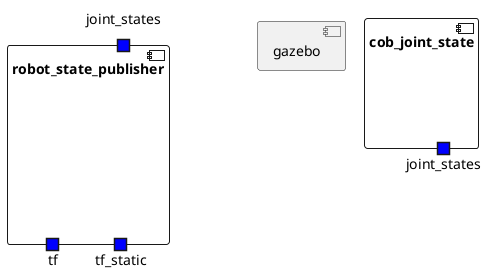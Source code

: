 @startuml

/'SUBSYSTEMS'/

  component gazebo {

/' PORTS DEFINED AS AVAILABLE IN THE ROSSYSTEM FILE '/

/' PORTS FROM THE ORIGINAL NODE '/
  }

  component robot_state_publisher {

/' PORTS DEFINED AS AVAILABLE IN THE ROSSYSTEM FILE '/
    portin robot_state_publisher.joint_states as "joint_states" #blue
    portout robot_state_publisher.tf as "tf" #blue
    portout robot_state_publisher.tf_static as "tf_static" #blue

/' PORTS FROM THE ORIGINAL NODE '/
  }

  component cob_joint_state {

/' PORTS DEFINED AS AVAILABLE IN THE ROSSYSTEM FILE '/
    portout cob_joint_state.joint_states as "joint_states" #blue

/' PORTS FROM THE ORIGINAL NODE '/
  }


@enduml